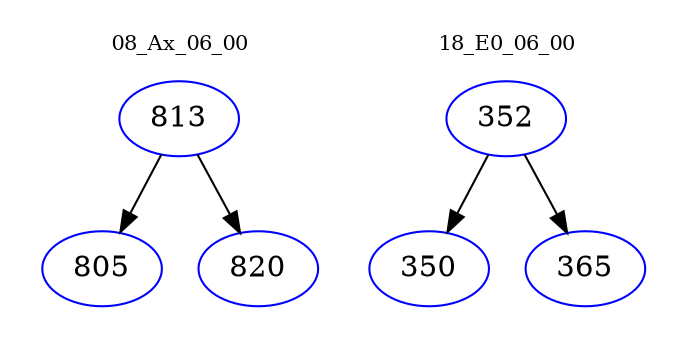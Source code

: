 digraph{
subgraph cluster_0 {
color = white
label = "08_Ax_06_00";
fontsize=10;
T0_813 [label="813", color="blue"]
T0_813 -> T0_805 [color="black"]
T0_805 [label="805", color="blue"]
T0_813 -> T0_820 [color="black"]
T0_820 [label="820", color="blue"]
}
subgraph cluster_1 {
color = white
label = "18_E0_06_00";
fontsize=10;
T1_352 [label="352", color="blue"]
T1_352 -> T1_350 [color="black"]
T1_350 [label="350", color="blue"]
T1_352 -> T1_365 [color="black"]
T1_365 [label="365", color="blue"]
}
}
